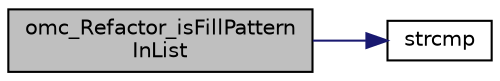 digraph "omc_Refactor_isFillPatternInList"
{
  edge [fontname="Helvetica",fontsize="10",labelfontname="Helvetica",labelfontsize="10"];
  node [fontname="Helvetica",fontsize="10",shape=record];
  rankdir="LR";
  Node1532 [label="omc_Refactor_isFillPattern\lInList",height=0.2,width=0.4,color="black", fillcolor="grey75", style="filled", fontcolor="black"];
  Node1532 -> Node1533 [color="midnightblue",fontsize="10",style="solid",fontname="Helvetica"];
  Node1533 [label="strcmp",height=0.2,width=0.4,color="black", fillcolor="white", style="filled",URL="$db/d13/_c_vode_get_8m.html#ab022bbe018438998408fda94a327a547"];
}
